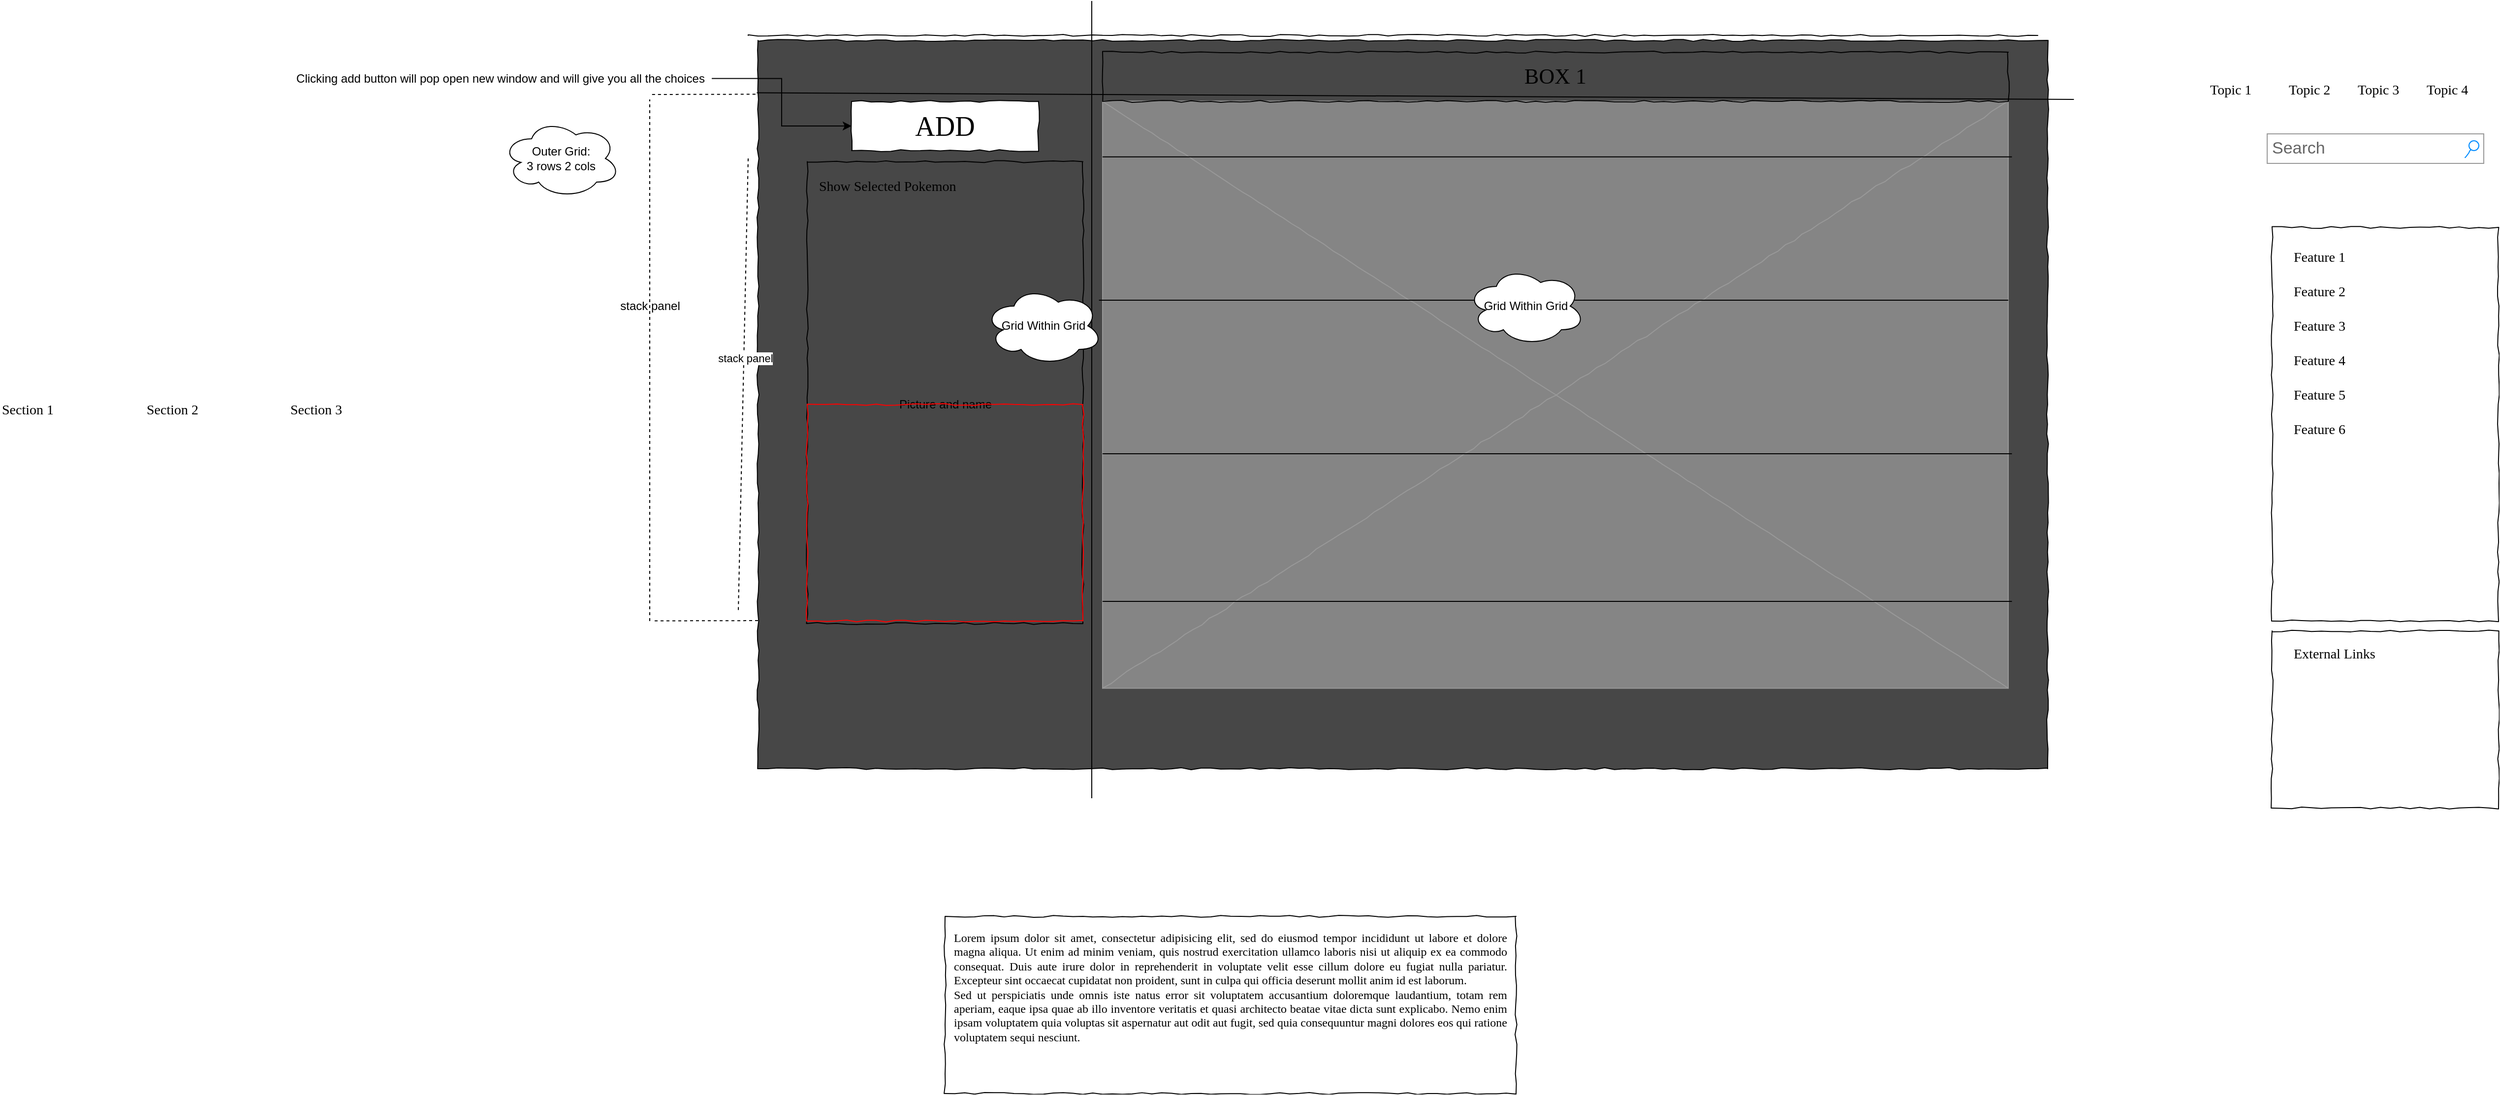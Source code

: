 <mxfile version="15.9.1" type="device"><diagram name="Page-1" id="03018318-947c-dd8e-b7a3-06fadd420f32"><mxGraphModel dx="2878" dy="953" grid="1" gridSize="10" guides="1" tooltips="1" connect="1" arrows="1" fold="1" page="1" pageScale="1" pageWidth="1100" pageHeight="850" background="none" math="0" shadow="0"><root><mxCell id="0"/><mxCell id="1" parent="0"/><mxCell id="677b7b8949515195-1" value="" style="whiteSpace=wrap;html=1;rounded=0;shadow=0;labelBackgroundColor=none;strokeColor=#000000;strokeWidth=1;fillColor=#474747;fontFamily=Verdana;fontSize=12;fontColor=#000000;align=center;comic=1;" parent="1" vertex="1"><mxGeometry x="30" y="50" width="1310" height="740" as="geometry"/></mxCell><mxCell id="677b7b8949515195-2" value="ADD" style="whiteSpace=wrap;html=1;rounded=0;shadow=0;labelBackgroundColor=none;strokeWidth=1;fontFamily=Verdana;fontSize=28;align=center;comic=1;" parent="1" vertex="1"><mxGeometry x="125" y="112" width="190" height="50" as="geometry"/></mxCell><mxCell id="677b7b8949515195-3" value="Search" style="strokeWidth=1;shadow=0;dashed=0;align=center;html=1;shape=mxgraph.mockup.forms.searchBox;strokeColor=#999999;mainText=;strokeColor2=#008cff;fontColor=#666666;fontSize=17;align=left;spacingLeft=3;rounded=0;labelBackgroundColor=none;comic=1;" parent="1" vertex="1"><mxGeometry x="1563" y="145" width="220" height="30" as="geometry"/></mxCell><mxCell id="677b7b8949515195-4" value="Topic 1" style="text;html=1;points=[];align=left;verticalAlign=top;spacingTop=-4;fontSize=14;fontFamily=Verdana" parent="1" vertex="1"><mxGeometry x="1503" y="90" width="60" height="20" as="geometry"/></mxCell><mxCell id="677b7b8949515195-5" value="Topic 2" style="text;html=1;points=[];align=left;verticalAlign=top;spacingTop=-4;fontSize=14;fontFamily=Verdana" parent="1" vertex="1"><mxGeometry x="1583" y="90" width="60" height="20" as="geometry"/></mxCell><mxCell id="677b7b8949515195-6" value="Topic 3" style="text;html=1;points=[];align=left;verticalAlign=top;spacingTop=-4;fontSize=14;fontFamily=Verdana" parent="1" vertex="1"><mxGeometry x="1653" y="90" width="60" height="20" as="geometry"/></mxCell><mxCell id="677b7b8949515195-7" value="Topic 4" style="text;html=1;points=[];align=left;verticalAlign=top;spacingTop=-4;fontSize=14;fontFamily=Verdana" parent="1" vertex="1"><mxGeometry x="1723" y="90" width="60" height="20" as="geometry"/></mxCell><mxCell id="677b7b8949515195-8" value="" style="whiteSpace=wrap;html=1;rounded=0;shadow=0;labelBackgroundColor=none;strokeWidth=1;fillColor=none;fontFamily=Verdana;fontSize=12;align=center;comic=1;fontColor=#E3E3E3;" parent="1" vertex="1"><mxGeometry x="80" y="173.25" width="280" height="469.25" as="geometry"/></mxCell><mxCell id="677b7b8949515195-9" value="" style="line;strokeWidth=1;html=1;rounded=0;shadow=0;labelBackgroundColor=none;fillColor=none;fontFamily=Verdana;fontSize=14;fontColor=#000000;align=center;comic=1;" parent="1" vertex="1"><mxGeometry x="20" y="40" width="1310" height="10" as="geometry"/></mxCell><mxCell id="677b7b8949515195-11" value="Section 1" style="text;html=1;points=[];align=left;verticalAlign=top;spacingTop=-4;fontSize=14;fontFamily=Verdana" parent="1" vertex="1"><mxGeometry x="-740" y="415" width="60" height="20" as="geometry"/></mxCell><mxCell id="677b7b8949515195-12" value="Section 2" style="text;html=1;points=[];align=left;verticalAlign=top;spacingTop=-4;fontSize=14;fontFamily=Verdana" parent="1" vertex="1"><mxGeometry x="-593" y="415" width="60" height="20" as="geometry"/></mxCell><mxCell id="677b7b8949515195-13" value="Section 3" style="text;html=1;points=[];align=left;verticalAlign=top;spacingTop=-4;fontSize=14;fontFamily=Verdana" parent="1" vertex="1"><mxGeometry x="-447" y="415" width="60" height="20" as="geometry"/></mxCell><mxCell id="677b7b8949515195-14" value="Show Selected Pokemon" style="text;html=1;points=[];align=left;verticalAlign=top;spacingTop=-4;fontSize=14;fontFamily=Verdana" parent="1" vertex="1"><mxGeometry x="90" y="187.5" width="60" height="20" as="geometry"/></mxCell><mxCell id="677b7b8949515195-15" value="&lt;div style=&quot;text-align: justify&quot;&gt;&lt;span&gt;Lorem ipsum dolor sit amet, consectetur adipisicing elit, sed do eiusmod tempor incididunt ut labore et dolore magna aliqua. Ut enim ad minim veniam, quis nostrud exercitation ullamco laboris nisi ut aliquip ex ea commodo consequat. Duis aute irure dolor in reprehenderit in voluptate velit esse cillum dolore eu fugiat nulla pariatur. Excepteur sint occaecat cupidatat non proident, sunt in culpa qui officia deserunt mollit anim id est laborum.&lt;/span&gt;&lt;/div&gt;&lt;div style=&quot;text-align: justify&quot;&gt;&lt;span&gt;Sed ut perspiciatis unde omnis iste natus error sit voluptatem accusantium doloremque laudantium, totam rem aperiam, eaque ipsa quae ab illo inventore veritatis et quasi architecto beatae vitae dicta sunt explicabo. Nemo enim ipsam voluptatem quia voluptas sit aspernatur aut odit aut fugit, sed quia consequuntur magni dolores eos qui ratione voluptatem sequi nesciunt.&amp;nbsp;&lt;/span&gt;&lt;/div&gt;" style="whiteSpace=wrap;html=1;rounded=0;shadow=0;labelBackgroundColor=none;strokeWidth=1;fillColor=none;fontFamily=Verdana;fontSize=12;align=center;verticalAlign=top;spacing=10;comic=1;" parent="1" vertex="1"><mxGeometry x="220" y="940" width="580" height="180" as="geometry"/></mxCell><mxCell id="677b7b8949515195-16" value="" style="verticalLabelPosition=bottom;shadow=0;dashed=0;align=center;html=1;verticalAlign=top;strokeWidth=1;shape=mxgraph.mockup.graphics.simpleIcon;strokeColor=#999999;rounded=0;labelBackgroundColor=none;fontFamily=Verdana;fontSize=14;fontColor=#000000;comic=1;fillColor=#858585;" parent="1" vertex="1"><mxGeometry x="380" y="111.75" width="920" height="596.5" as="geometry"/></mxCell><mxCell id="677b7b8949515195-25" value="" style="whiteSpace=wrap;html=1;rounded=0;shadow=0;labelBackgroundColor=none;strokeWidth=1;fillColor=none;fontFamily=Verdana;fontSize=12;align=center;comic=1;" parent="1" vertex="1"><mxGeometry x="1568" y="240" width="230" height="400" as="geometry"/></mxCell><mxCell id="677b7b8949515195-26" value="" style="whiteSpace=wrap;html=1;rounded=0;shadow=0;labelBackgroundColor=none;strokeWidth=1;fillColor=none;fontFamily=Verdana;fontSize=12;align=center;comic=1;" parent="1" vertex="1"><mxGeometry x="1568" y="650" width="230" height="180" as="geometry"/></mxCell><mxCell id="677b7b8949515195-42" value="External Links" style="text;html=1;points=[];align=left;verticalAlign=top;spacingTop=-4;fontSize=14;fontFamily=Verdana" parent="1" vertex="1"><mxGeometry x="1588" y="663" width="170" height="20" as="geometry"/></mxCell><mxCell id="677b7b8949515195-44" value="Feature 1" style="text;html=1;points=[];align=left;verticalAlign=top;spacingTop=-4;fontSize=14;fontFamily=Verdana" parent="1" vertex="1"><mxGeometry x="1588" y="260" width="170" height="20" as="geometry"/></mxCell><mxCell id="677b7b8949515195-45" value="Feature 2" style="text;html=1;points=[];align=left;verticalAlign=top;spacingTop=-4;fontSize=14;fontFamily=Verdana" parent="1" vertex="1"><mxGeometry x="1588" y="295" width="170" height="20" as="geometry"/></mxCell><mxCell id="677b7b8949515195-46" value="Feature 3" style="text;html=1;points=[];align=left;verticalAlign=top;spacingTop=-4;fontSize=14;fontFamily=Verdana" parent="1" vertex="1"><mxGeometry x="1588" y="330" width="170" height="20" as="geometry"/></mxCell><mxCell id="677b7b8949515195-47" value="Feature 4" style="text;html=1;points=[];align=left;verticalAlign=top;spacingTop=-4;fontSize=14;fontFamily=Verdana" parent="1" vertex="1"><mxGeometry x="1588" y="365" width="170" height="20" as="geometry"/></mxCell><mxCell id="677b7b8949515195-48" value="Feature 5" style="text;html=1;points=[];align=left;verticalAlign=top;spacingTop=-4;fontSize=14;fontFamily=Verdana" parent="1" vertex="1"><mxGeometry x="1588" y="400" width="170" height="20" as="geometry"/></mxCell><mxCell id="677b7b8949515195-49" value="Feature 6" style="text;html=1;points=[];align=left;verticalAlign=top;spacingTop=-4;fontSize=14;fontFamily=Verdana" parent="1" vertex="1"><mxGeometry x="1588" y="435" width="170" height="20" as="geometry"/></mxCell><mxCell id="677b7b8949515195-10" value="&lt;font style=&quot;font-size: 22px&quot;&gt;BOX 1&lt;/font&gt;" style="whiteSpace=wrap;html=1;rounded=0;shadow=0;labelBackgroundColor=none;strokeWidth=1;fillColor=none;fontFamily=Verdana;fontSize=12;align=center;comic=1;" parent="1" vertex="1"><mxGeometry x="380" y="62" width="920" height="50" as="geometry"/></mxCell><mxCell id="ds9lUquYD1o4rmfmYq0V-1" value="Picture and name" style="text;html=1;align=center;verticalAlign=middle;resizable=0;points=[];autosize=1;strokeColor=none;fillColor=none;" vertex="1" parent="1"><mxGeometry x="165" y="410" width="110" height="20" as="geometry"/></mxCell><mxCell id="ds9lUquYD1o4rmfmYq0V-3" style="edgeStyle=orthogonalEdgeStyle;rounded=0;orthogonalLoop=1;jettySize=auto;html=1;entryX=0;entryY=0.5;entryDx=0;entryDy=0;" edge="1" parent="1" source="ds9lUquYD1o4rmfmYq0V-2" target="677b7b8949515195-2"><mxGeometry relative="1" as="geometry"/></mxCell><mxCell id="ds9lUquYD1o4rmfmYq0V-2" value="Clicking add button will pop open new window and will give you all the choices" style="text;html=1;align=center;verticalAlign=middle;resizable=0;points=[];autosize=1;strokeColor=none;fillColor=none;" vertex="1" parent="1"><mxGeometry x="-447" y="78.75" width="430" height="20" as="geometry"/></mxCell><mxCell id="ds9lUquYD1o4rmfmYq0V-4" value="" style="endArrow=none;html=1;rounded=0;exitX=-0.001;exitY=0.072;exitDx=0;exitDy=0;exitPerimeter=0;" edge="1" parent="1" source="677b7b8949515195-1"><mxGeometry width="50" height="50" relative="1" as="geometry"><mxPoint x="580" y="440" as="sourcePoint"/><mxPoint x="1366.667" y="110" as="targetPoint"/></mxGeometry></mxCell><mxCell id="ds9lUquYD1o4rmfmYq0V-6" value="" style="endArrow=none;html=1;rounded=0;" edge="1" parent="1"><mxGeometry width="50" height="50" relative="1" as="geometry"><mxPoint x="369" y="820" as="sourcePoint"/><mxPoint x="369" y="10" as="targetPoint"/></mxGeometry></mxCell><mxCell id="ds9lUquYD1o4rmfmYq0V-7" value="" style="endArrow=none;html=1;rounded=0;exitX=0;exitY=0.095;exitDx=0;exitDy=0;exitPerimeter=0;entryX=1.004;entryY=0.095;entryDx=0;entryDy=0;entryPerimeter=0;" edge="1" parent="1" source="677b7b8949515195-16" target="677b7b8949515195-16"><mxGeometry width="50" height="50" relative="1" as="geometry"><mxPoint x="650" y="440" as="sourcePoint"/><mxPoint x="700" y="390" as="targetPoint"/></mxGeometry></mxCell><mxCell id="ds9lUquYD1o4rmfmYq0V-8" value="" style="endArrow=none;html=1;rounded=0;exitX=0;exitY=0.095;exitDx=0;exitDy=0;exitPerimeter=0;entryX=1.004;entryY=0.095;entryDx=0;entryDy=0;entryPerimeter=0;" edge="1" parent="1"><mxGeometry width="50" height="50" relative="1" as="geometry"><mxPoint x="376.32" y="314.047" as="sourcePoint"/><mxPoint x="1300.0" y="314.047" as="targetPoint"/></mxGeometry></mxCell><mxCell id="ds9lUquYD1o4rmfmYq0V-9" value="" style="endArrow=none;html=1;rounded=0;exitX=0;exitY=0.095;exitDx=0;exitDy=0;exitPerimeter=0;entryX=1.004;entryY=0.095;entryDx=0;entryDy=0;entryPerimeter=0;" edge="1" parent="1"><mxGeometry width="50" height="50" relative="1" as="geometry"><mxPoint x="380.0" y="469.997" as="sourcePoint"/><mxPoint x="1303.68" y="469.997" as="targetPoint"/></mxGeometry></mxCell><mxCell id="ds9lUquYD1o4rmfmYq0V-10" value="" style="endArrow=none;html=1;rounded=0;exitX=0;exitY=0.095;exitDx=0;exitDy=0;exitPerimeter=0;entryX=1.004;entryY=0.095;entryDx=0;entryDy=0;entryPerimeter=0;" edge="1" parent="1"><mxGeometry width="50" height="50" relative="1" as="geometry"><mxPoint x="380.0" y="619.997" as="sourcePoint"/><mxPoint x="1303.68" y="619.997" as="targetPoint"/></mxGeometry></mxCell><mxCell id="ds9lUquYD1o4rmfmYq0V-11" value="Grid Within Grid" style="ellipse;shape=cloud;whiteSpace=wrap;html=1;" vertex="1" parent="1"><mxGeometry x="750" y="280" width="120" height="80" as="geometry"/></mxCell><mxCell id="ds9lUquYD1o4rmfmYq0V-13" value="Outer Grid:&lt;br&gt;3 rows 2 cols" style="ellipse;shape=cloud;whiteSpace=wrap;html=1;" vertex="1" parent="1"><mxGeometry x="-230" y="130" width="120" height="80" as="geometry"/></mxCell><mxCell id="ds9lUquYD1o4rmfmYq0V-14" value="Grid Within Grid" style="ellipse;shape=cloud;whiteSpace=wrap;html=1;" vertex="1" parent="1"><mxGeometry x="260" y="300" width="120" height="80" as="geometry"/></mxCell><mxCell id="ds9lUquYD1o4rmfmYq0V-15" value="" style="whiteSpace=wrap;html=1;rounded=0;shadow=0;labelBackgroundColor=none;strokeWidth=1;fontFamily=Verdana;fontSize=12;align=center;comic=1;fillColor=none;strokeColor=#FF0000;" vertex="1" parent="1"><mxGeometry x="80" y="420" width="280" height="220" as="geometry"/></mxCell><mxCell id="ds9lUquYD1o4rmfmYq0V-16" value="" style="endArrow=none;dashed=1;html=1;rounded=0;exitX=-0.002;exitY=0.074;exitDx=0;exitDy=0;exitPerimeter=0;" edge="1" parent="1" source="677b7b8949515195-1"><mxGeometry width="50" height="50" relative="1" as="geometry"><mxPoint x="140" y="240" as="sourcePoint"/><mxPoint x="-80" y="105" as="targetPoint"/></mxGeometry></mxCell><mxCell id="ds9lUquYD1o4rmfmYq0V-17" value="" style="endArrow=none;dashed=1;html=1;rounded=0;" edge="1" parent="1"><mxGeometry width="50" height="50" relative="1" as="geometry"><mxPoint x="-80" y="640" as="sourcePoint"/><mxPoint x="-80" y="110" as="targetPoint"/></mxGeometry></mxCell><mxCell id="ds9lUquYD1o4rmfmYq0V-18" value="" style="endArrow=none;dashed=1;html=1;rounded=0;" edge="1" parent="1"><mxGeometry width="50" height="50" relative="1" as="geometry"><mxPoint x="10" y="628.75" as="sourcePoint"/><mxPoint x="20" y="170" as="targetPoint"/></mxGeometry></mxCell><mxCell id="ds9lUquYD1o4rmfmYq0V-21" value="stack panel" style="edgeLabel;html=1;align=center;verticalAlign=middle;resizable=0;points=[];" vertex="1" connectable="0" parent="ds9lUquYD1o4rmfmYq0V-18"><mxGeometry x="0.114" y="-1" relative="1" as="geometry"><mxPoint y="-1" as="offset"/></mxGeometry></mxCell><mxCell id="ds9lUquYD1o4rmfmYq0V-19" value="" style="endArrow=none;dashed=1;html=1;rounded=0;exitX=-0.002;exitY=0.074;exitDx=0;exitDy=0;exitPerimeter=0;" edge="1" parent="1"><mxGeometry width="50" height="50" relative="1" as="geometry"><mxPoint x="30.0" y="639.53" as="sourcePoint"/><mxPoint x="-77.38" y="639.77" as="targetPoint"/></mxGeometry></mxCell><mxCell id="ds9lUquYD1o4rmfmYq0V-20" value="stack panel" style="text;html=1;align=center;verticalAlign=middle;resizable=0;points=[];autosize=1;strokeColor=none;fillColor=none;" vertex="1" parent="1"><mxGeometry x="-120" y="310" width="80" height="20" as="geometry"/></mxCell></root></mxGraphModel></diagram></mxfile>
